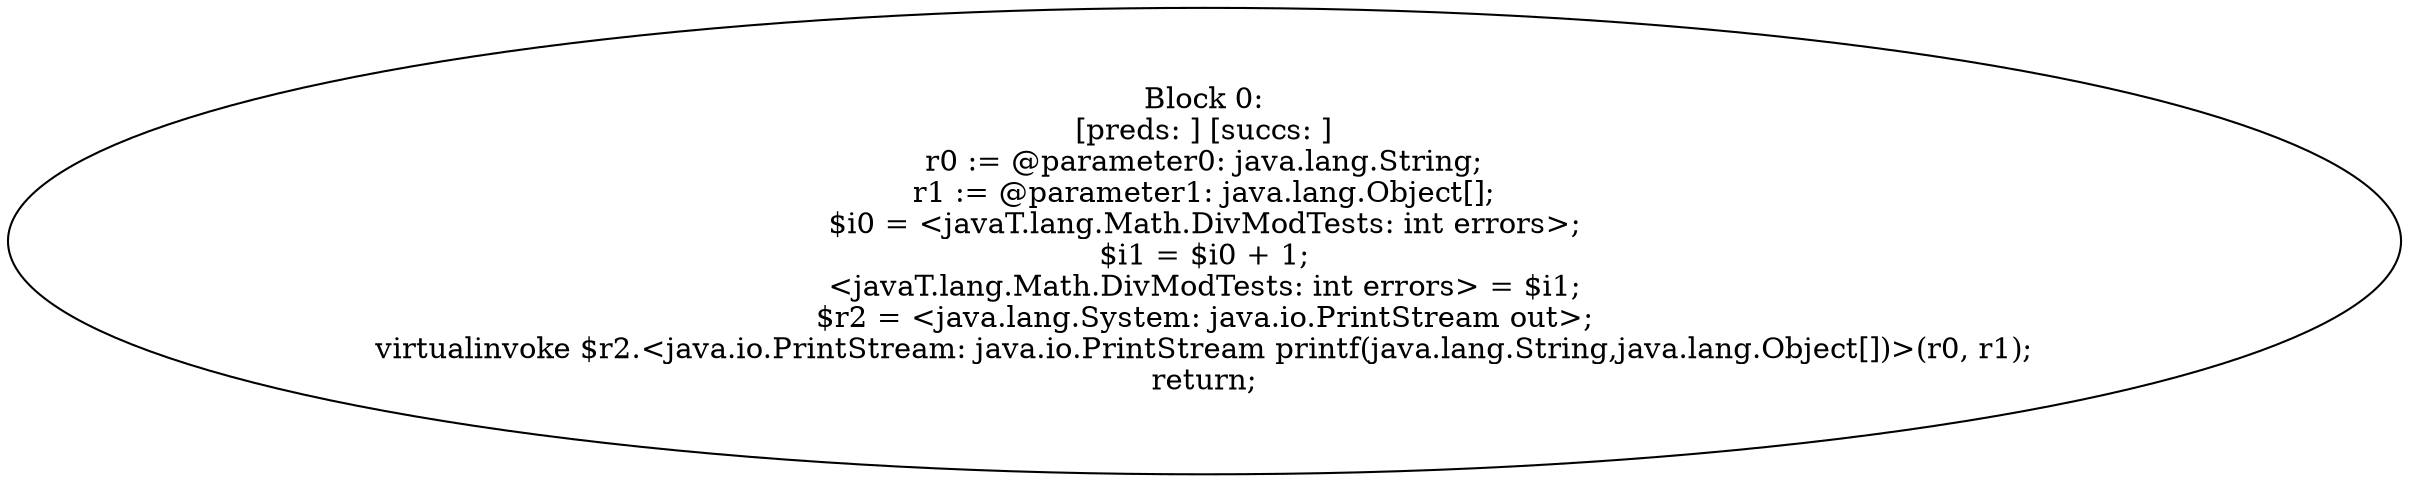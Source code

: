 digraph "unitGraph" {
    "Block 0:
[preds: ] [succs: ]
r0 := @parameter0: java.lang.String;
r1 := @parameter1: java.lang.Object[];
$i0 = <javaT.lang.Math.DivModTests: int errors>;
$i1 = $i0 + 1;
<javaT.lang.Math.DivModTests: int errors> = $i1;
$r2 = <java.lang.System: java.io.PrintStream out>;
virtualinvoke $r2.<java.io.PrintStream: java.io.PrintStream printf(java.lang.String,java.lang.Object[])>(r0, r1);
return;
"
}
